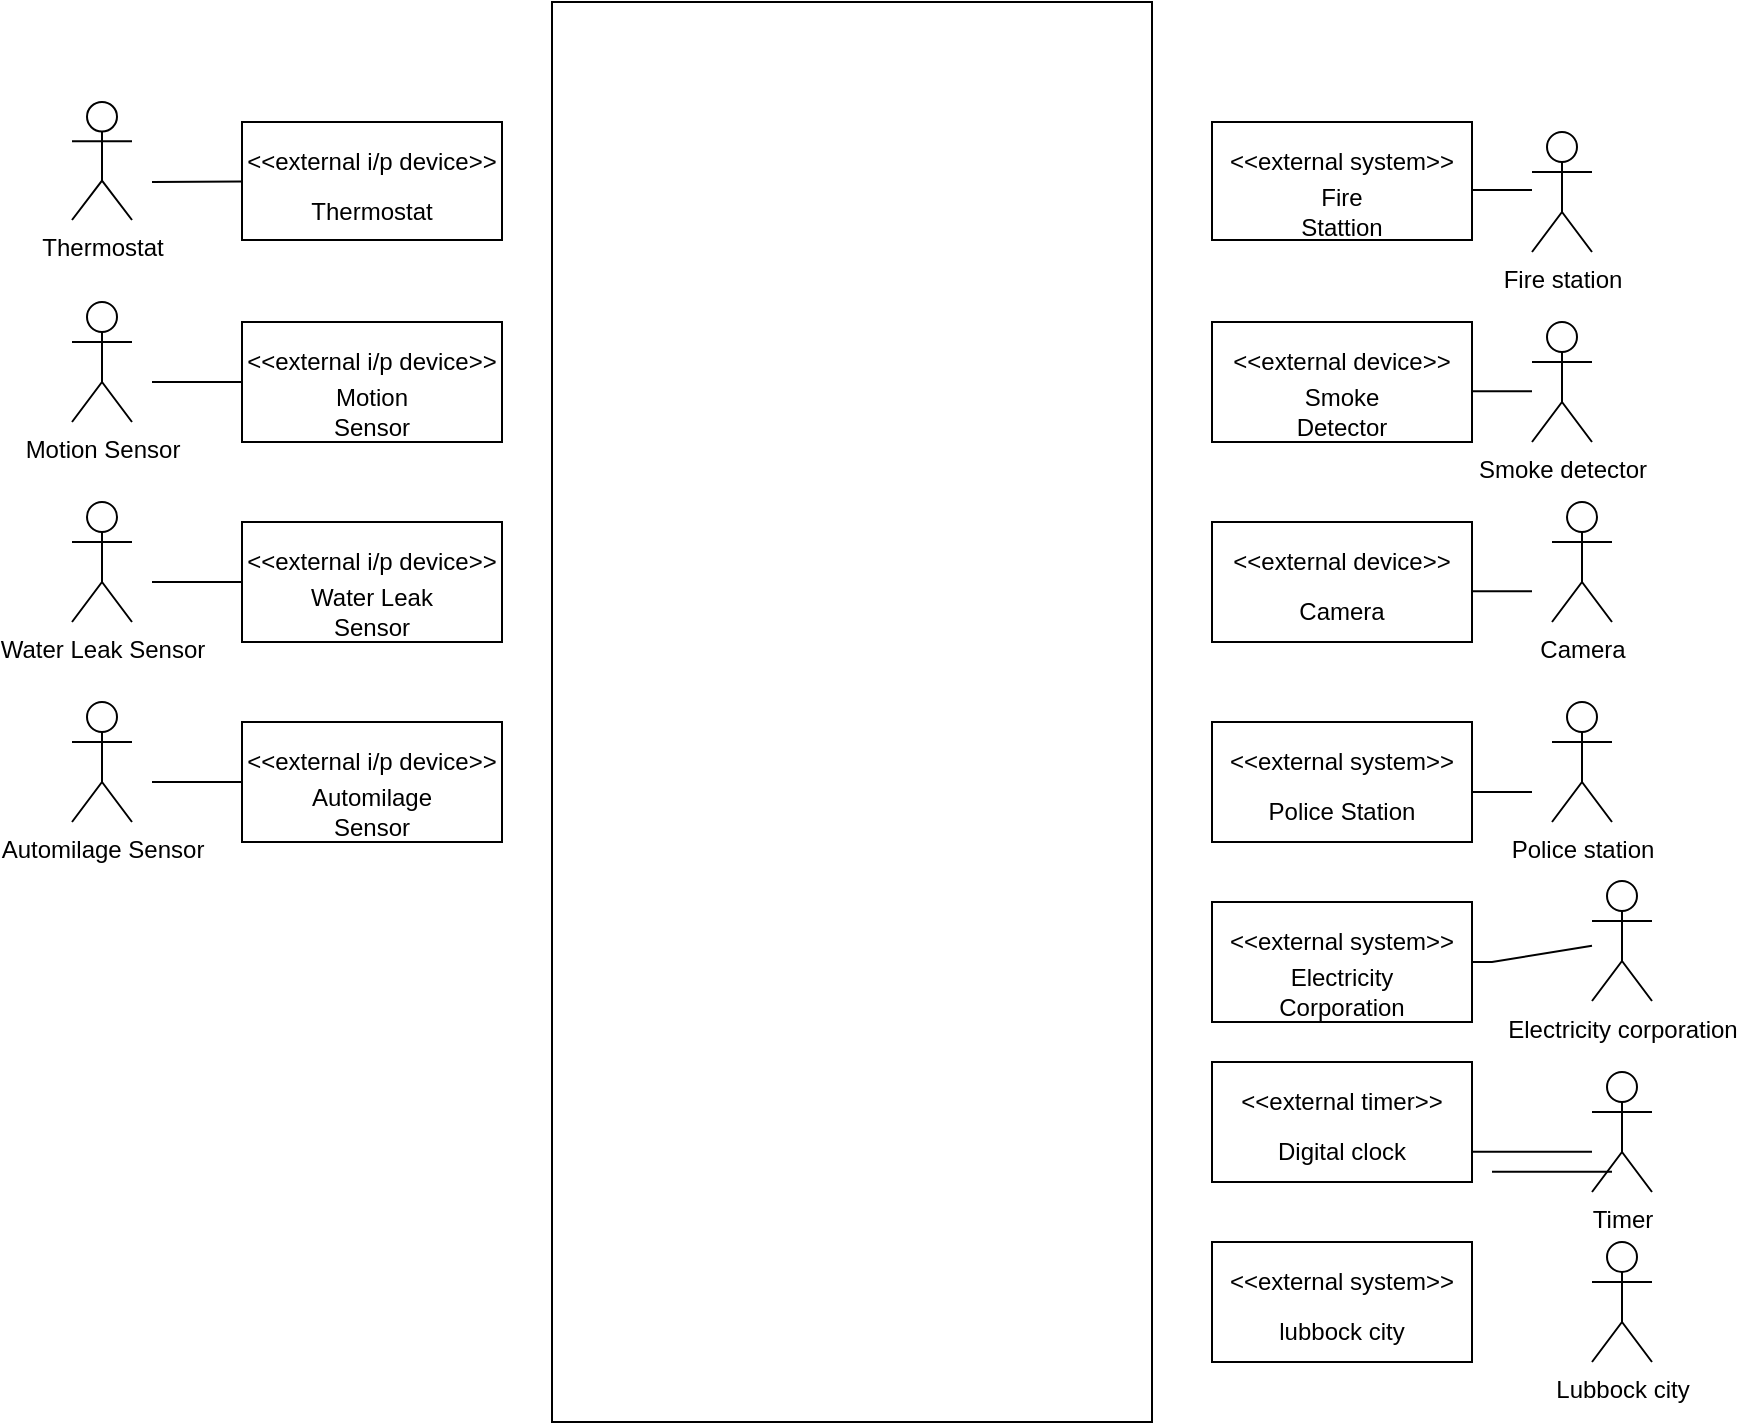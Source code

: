 <mxfile version="17.2.2" type="github">
  <diagram id="queUSnzOFaTcNsG4NoB8" name="Page-1">
    <mxGraphModel dx="2170" dy="1145" grid="1" gridSize="10" guides="1" tooltips="1" connect="1" arrows="1" fold="1" page="1" pageScale="1" pageWidth="850" pageHeight="1100" math="0" shadow="0">
      <root>
        <mxCell id="0" />
        <mxCell id="1" parent="0" />
        <mxCell id="kgD6vg8KvZ7phLuvpiB6-1" value="Thermostat&lt;br&gt;" style="shape=umlActor;verticalLabelPosition=bottom;verticalAlign=top;html=1;outlineConnect=0;" vertex="1" parent="1">
          <mxGeometry x="40" y="110" width="30" height="59" as="geometry" />
        </mxCell>
        <mxCell id="kgD6vg8KvZ7phLuvpiB6-2" value="" style="endArrow=none;html=1;rounded=0;" edge="1" parent="1" target="kgD6vg8KvZ7phLuvpiB6-3">
          <mxGeometry width="50" height="50" relative="1" as="geometry">
            <mxPoint x="80" y="150" as="sourcePoint" />
            <mxPoint x="140" y="150" as="targetPoint" />
          </mxGeometry>
        </mxCell>
        <mxCell id="kgD6vg8KvZ7phLuvpiB6-3" value="" style="rounded=0;whiteSpace=wrap;html=1;" vertex="1" parent="1">
          <mxGeometry x="125" y="120" width="130" height="59" as="geometry" />
        </mxCell>
        <mxCell id="kgD6vg8KvZ7phLuvpiB6-4" value="&amp;lt;&amp;lt;external i/p device&amp;gt;&amp;gt;" style="text;html=1;strokeColor=none;fillColor=none;align=center;verticalAlign=middle;whiteSpace=wrap;rounded=0;" vertex="1" parent="1">
          <mxGeometry x="125" y="125" width="130" height="29" as="geometry" />
        </mxCell>
        <mxCell id="kgD6vg8KvZ7phLuvpiB6-5" value="Thermostat" style="text;html=1;strokeColor=none;fillColor=none;align=center;verticalAlign=middle;whiteSpace=wrap;rounded=0;" vertex="1" parent="1">
          <mxGeometry x="160" y="150" width="60" height="29" as="geometry" />
        </mxCell>
        <mxCell id="kgD6vg8KvZ7phLuvpiB6-6" value="Motion Sensor" style="shape=umlActor;verticalLabelPosition=bottom;verticalAlign=top;html=1;outlineConnect=0;" vertex="1" parent="1">
          <mxGeometry x="40" y="210" width="30" height="60" as="geometry" />
        </mxCell>
        <mxCell id="kgD6vg8KvZ7phLuvpiB6-7" value="" style="endArrow=none;html=1;rounded=0;" edge="1" parent="1" target="kgD6vg8KvZ7phLuvpiB6-8">
          <mxGeometry width="50" height="50" relative="1" as="geometry">
            <mxPoint x="80" y="250" as="sourcePoint" />
            <mxPoint x="140" y="250" as="targetPoint" />
          </mxGeometry>
        </mxCell>
        <mxCell id="kgD6vg8KvZ7phLuvpiB6-8" value="" style="rounded=0;whiteSpace=wrap;html=1;" vertex="1" parent="1">
          <mxGeometry x="125" y="220" width="130" height="60" as="geometry" />
        </mxCell>
        <mxCell id="kgD6vg8KvZ7phLuvpiB6-9" value="&amp;lt;&amp;lt;external i/p device&amp;gt;&amp;gt;" style="text;html=1;strokeColor=none;fillColor=none;align=center;verticalAlign=middle;whiteSpace=wrap;rounded=0;" vertex="1" parent="1">
          <mxGeometry x="125" y="225" width="130" height="30" as="geometry" />
        </mxCell>
        <mxCell id="kgD6vg8KvZ7phLuvpiB6-10" value="Motion Sensor" style="text;html=1;strokeColor=none;fillColor=none;align=center;verticalAlign=middle;whiteSpace=wrap;rounded=0;" vertex="1" parent="1">
          <mxGeometry x="160" y="250" width="60" height="30" as="geometry" />
        </mxCell>
        <mxCell id="kgD6vg8KvZ7phLuvpiB6-16" value="Water Leak Sensor" style="shape=umlActor;verticalLabelPosition=bottom;verticalAlign=top;html=1;outlineConnect=0;" vertex="1" parent="1">
          <mxGeometry x="40" y="310" width="30" height="60" as="geometry" />
        </mxCell>
        <mxCell id="kgD6vg8KvZ7phLuvpiB6-17" value="" style="endArrow=none;html=1;rounded=0;" edge="1" parent="1" target="kgD6vg8KvZ7phLuvpiB6-18">
          <mxGeometry width="50" height="50" relative="1" as="geometry">
            <mxPoint x="80" y="350" as="sourcePoint" />
            <mxPoint x="140" y="350" as="targetPoint" />
          </mxGeometry>
        </mxCell>
        <mxCell id="kgD6vg8KvZ7phLuvpiB6-18" value="" style="rounded=0;whiteSpace=wrap;html=1;" vertex="1" parent="1">
          <mxGeometry x="125" y="320" width="130" height="60" as="geometry" />
        </mxCell>
        <mxCell id="kgD6vg8KvZ7phLuvpiB6-19" value="&amp;lt;&amp;lt;external i/p device&amp;gt;&amp;gt;" style="text;html=1;strokeColor=none;fillColor=none;align=center;verticalAlign=middle;whiteSpace=wrap;rounded=0;" vertex="1" parent="1">
          <mxGeometry x="125" y="325" width="130" height="30" as="geometry" />
        </mxCell>
        <mxCell id="kgD6vg8KvZ7phLuvpiB6-20" value="Water Leak Sensor" style="text;html=1;strokeColor=none;fillColor=none;align=center;verticalAlign=middle;whiteSpace=wrap;rounded=0;" vertex="1" parent="1">
          <mxGeometry x="150" y="350" width="80" height="30" as="geometry" />
        </mxCell>
        <mxCell id="kgD6vg8KvZ7phLuvpiB6-21" value="Automilage Sensor" style="shape=umlActor;verticalLabelPosition=bottom;verticalAlign=top;html=1;outlineConnect=0;" vertex="1" parent="1">
          <mxGeometry x="40" y="410" width="30" height="60" as="geometry" />
        </mxCell>
        <mxCell id="kgD6vg8KvZ7phLuvpiB6-22" value="" style="endArrow=none;html=1;rounded=0;" edge="1" parent="1" target="kgD6vg8KvZ7phLuvpiB6-23">
          <mxGeometry width="50" height="50" relative="1" as="geometry">
            <mxPoint x="80" y="450" as="sourcePoint" />
            <mxPoint x="140" y="450" as="targetPoint" />
          </mxGeometry>
        </mxCell>
        <mxCell id="kgD6vg8KvZ7phLuvpiB6-23" value="" style="rounded=0;whiteSpace=wrap;html=1;" vertex="1" parent="1">
          <mxGeometry x="125" y="420" width="130" height="60" as="geometry" />
        </mxCell>
        <mxCell id="kgD6vg8KvZ7phLuvpiB6-24" value="&amp;lt;&amp;lt;external i/p device&amp;gt;&amp;gt;" style="text;html=1;strokeColor=none;fillColor=none;align=center;verticalAlign=middle;whiteSpace=wrap;rounded=0;" vertex="1" parent="1">
          <mxGeometry x="125" y="425" width="130" height="30" as="geometry" />
        </mxCell>
        <mxCell id="kgD6vg8KvZ7phLuvpiB6-25" value="Automilage Sensor" style="text;html=1;strokeColor=none;fillColor=none;align=center;verticalAlign=middle;whiteSpace=wrap;rounded=0;" vertex="1" parent="1">
          <mxGeometry x="150" y="450" width="80" height="30" as="geometry" />
        </mxCell>
        <mxCell id="kgD6vg8KvZ7phLuvpiB6-448" value="" style="rounded=0;whiteSpace=wrap;html=1;" vertex="1" parent="1">
          <mxGeometry x="280" y="60" width="300" height="710" as="geometry" />
        </mxCell>
        <mxCell id="kgD6vg8KvZ7phLuvpiB6-449" value="" style="rounded=0;whiteSpace=wrap;html=1;" vertex="1" parent="1">
          <mxGeometry x="610" y="120" width="130" height="59" as="geometry" />
        </mxCell>
        <mxCell id="kgD6vg8KvZ7phLuvpiB6-450" value="&amp;lt;&amp;lt;external system&amp;gt;&amp;gt;" style="text;html=1;strokeColor=none;fillColor=none;align=center;verticalAlign=middle;whiteSpace=wrap;rounded=0;" vertex="1" parent="1">
          <mxGeometry x="610" y="125" width="130" height="29" as="geometry" />
        </mxCell>
        <mxCell id="kgD6vg8KvZ7phLuvpiB6-451" value="Fire Stattion" style="text;html=1;strokeColor=none;fillColor=none;align=center;verticalAlign=middle;whiteSpace=wrap;rounded=0;" vertex="1" parent="1">
          <mxGeometry x="645" y="150" width="60" height="29" as="geometry" />
        </mxCell>
        <mxCell id="kgD6vg8KvZ7phLuvpiB6-452" value="" style="rounded=0;whiteSpace=wrap;html=1;" vertex="1" parent="1">
          <mxGeometry x="610" y="220" width="130" height="60" as="geometry" />
        </mxCell>
        <mxCell id="kgD6vg8KvZ7phLuvpiB6-453" value="&amp;lt;&amp;lt;external device&amp;gt;&amp;gt;" style="text;html=1;strokeColor=none;fillColor=none;align=center;verticalAlign=middle;whiteSpace=wrap;rounded=0;" vertex="1" parent="1">
          <mxGeometry x="610" y="225" width="130" height="30" as="geometry" />
        </mxCell>
        <mxCell id="kgD6vg8KvZ7phLuvpiB6-454" value="Smoke Detector" style="text;html=1;strokeColor=none;fillColor=none;align=center;verticalAlign=middle;whiteSpace=wrap;rounded=0;" vertex="1" parent="1">
          <mxGeometry x="645" y="250" width="60" height="30" as="geometry" />
        </mxCell>
        <mxCell id="kgD6vg8KvZ7phLuvpiB6-455" value="" style="rounded=0;whiteSpace=wrap;html=1;" vertex="1" parent="1">
          <mxGeometry x="610" y="320" width="130" height="60" as="geometry" />
        </mxCell>
        <mxCell id="kgD6vg8KvZ7phLuvpiB6-456" value="&amp;lt;&amp;lt;external device&amp;gt;&amp;gt;" style="text;html=1;strokeColor=none;fillColor=none;align=center;verticalAlign=middle;whiteSpace=wrap;rounded=0;" vertex="1" parent="1">
          <mxGeometry x="610" y="325" width="130" height="30" as="geometry" />
        </mxCell>
        <mxCell id="kgD6vg8KvZ7phLuvpiB6-457" value="Camera" style="text;html=1;strokeColor=none;fillColor=none;align=center;verticalAlign=middle;whiteSpace=wrap;rounded=0;" vertex="1" parent="1">
          <mxGeometry x="635" y="350" width="80" height="30" as="geometry" />
        </mxCell>
        <mxCell id="kgD6vg8KvZ7phLuvpiB6-458" value="" style="rounded=0;whiteSpace=wrap;html=1;" vertex="1" parent="1">
          <mxGeometry x="610" y="420" width="130" height="60" as="geometry" />
        </mxCell>
        <mxCell id="kgD6vg8KvZ7phLuvpiB6-460" value="Police Station" style="text;html=1;strokeColor=none;fillColor=none;align=center;verticalAlign=middle;whiteSpace=wrap;rounded=0;" vertex="1" parent="1">
          <mxGeometry x="635" y="450" width="80" height="30" as="geometry" />
        </mxCell>
        <mxCell id="kgD6vg8KvZ7phLuvpiB6-461" value="&amp;lt;&amp;lt;external system&amp;gt;&amp;gt;" style="text;html=1;strokeColor=none;fillColor=none;align=center;verticalAlign=middle;whiteSpace=wrap;rounded=0;" vertex="1" parent="1">
          <mxGeometry x="610" y="425" width="130" height="29" as="geometry" />
        </mxCell>
        <mxCell id="kgD6vg8KvZ7phLuvpiB6-462" value="" style="rounded=0;whiteSpace=wrap;html=1;" vertex="1" parent="1">
          <mxGeometry x="610" y="510" width="130" height="60" as="geometry" />
        </mxCell>
        <mxCell id="kgD6vg8KvZ7phLuvpiB6-463" value="Electricity Corporation" style="text;html=1;strokeColor=none;fillColor=none;align=center;verticalAlign=middle;whiteSpace=wrap;rounded=0;" vertex="1" parent="1">
          <mxGeometry x="635" y="540" width="80" height="30" as="geometry" />
        </mxCell>
        <mxCell id="kgD6vg8KvZ7phLuvpiB6-464" value="&amp;lt;&amp;lt;external system&amp;gt;&amp;gt;" style="text;html=1;strokeColor=none;fillColor=none;align=center;verticalAlign=middle;whiteSpace=wrap;rounded=0;" vertex="1" parent="1">
          <mxGeometry x="610" y="515" width="130" height="29" as="geometry" />
        </mxCell>
        <mxCell id="kgD6vg8KvZ7phLuvpiB6-465" value="" style="rounded=0;whiteSpace=wrap;html=1;" vertex="1" parent="1">
          <mxGeometry x="610" y="590" width="130" height="60" as="geometry" />
        </mxCell>
        <mxCell id="kgD6vg8KvZ7phLuvpiB6-466" value="Digital clock" style="text;html=1;strokeColor=none;fillColor=none;align=center;verticalAlign=middle;whiteSpace=wrap;rounded=0;" vertex="1" parent="1">
          <mxGeometry x="635" y="620" width="80" height="30" as="geometry" />
        </mxCell>
        <mxCell id="kgD6vg8KvZ7phLuvpiB6-467" value="&amp;lt;&amp;lt;external timer&amp;gt;&amp;gt;" style="text;html=1;strokeColor=none;fillColor=none;align=center;verticalAlign=middle;whiteSpace=wrap;rounded=0;" vertex="1" parent="1">
          <mxGeometry x="610" y="595" width="130" height="29" as="geometry" />
        </mxCell>
        <mxCell id="kgD6vg8KvZ7phLuvpiB6-469" value="" style="rounded=0;whiteSpace=wrap;html=1;" vertex="1" parent="1">
          <mxGeometry x="610" y="680" width="130" height="60" as="geometry" />
        </mxCell>
        <mxCell id="kgD6vg8KvZ7phLuvpiB6-470" value="lubbock city" style="text;html=1;strokeColor=none;fillColor=none;align=center;verticalAlign=middle;whiteSpace=wrap;rounded=0;" vertex="1" parent="1">
          <mxGeometry x="635" y="710" width="80" height="30" as="geometry" />
        </mxCell>
        <mxCell id="kgD6vg8KvZ7phLuvpiB6-471" value="&amp;lt;&amp;lt;external system&amp;gt;&amp;gt;" style="text;html=1;strokeColor=none;fillColor=none;align=center;verticalAlign=middle;whiteSpace=wrap;rounded=0;" vertex="1" parent="1">
          <mxGeometry x="610" y="685" width="130" height="29" as="geometry" />
        </mxCell>
        <mxCell id="kgD6vg8KvZ7phLuvpiB6-473" value="" style="endArrow=none;html=1;rounded=0;entryX=1;entryY=1;entryDx=0;entryDy=0;" edge="1" parent="1" target="kgD6vg8KvZ7phLuvpiB6-450">
          <mxGeometry width="50" height="50" relative="1" as="geometry">
            <mxPoint x="770" y="154" as="sourcePoint" />
            <mxPoint x="410" y="230" as="targetPoint" />
          </mxGeometry>
        </mxCell>
        <mxCell id="kgD6vg8KvZ7phLuvpiB6-482" value="Fire station" style="shape=umlActor;verticalLabelPosition=bottom;verticalAlign=top;html=1;outlineConnect=0;" vertex="1" parent="1">
          <mxGeometry x="770" y="125" width="30" height="60" as="geometry" />
        </mxCell>
        <mxCell id="kgD6vg8KvZ7phLuvpiB6-483" value="Smoke detector" style="shape=umlActor;verticalLabelPosition=bottom;verticalAlign=top;html=1;outlineConnect=0;" vertex="1" parent="1">
          <mxGeometry x="770" y="220" width="30" height="60" as="geometry" />
        </mxCell>
        <mxCell id="kgD6vg8KvZ7phLuvpiB6-484" value="" style="endArrow=none;html=1;rounded=0;entryX=1;entryY=1;entryDx=0;entryDy=0;" edge="1" parent="1">
          <mxGeometry width="50" height="50" relative="1" as="geometry">
            <mxPoint x="770" y="254.65" as="sourcePoint" />
            <mxPoint x="740" y="254.65" as="targetPoint" />
            <Array as="points">
              <mxPoint x="750" y="254.65" />
            </Array>
          </mxGeometry>
        </mxCell>
        <mxCell id="kgD6vg8KvZ7phLuvpiB6-485" value="Electricity corporation" style="shape=umlActor;verticalLabelPosition=bottom;verticalAlign=top;html=1;outlineConnect=0;" vertex="1" parent="1">
          <mxGeometry x="800" y="499.5" width="30" height="60" as="geometry" />
        </mxCell>
        <mxCell id="kgD6vg8KvZ7phLuvpiB6-486" value="" style="endArrow=none;html=1;rounded=0;entryX=1;entryY=1;entryDx=0;entryDy=0;" edge="1" parent="1">
          <mxGeometry width="50" height="50" relative="1" as="geometry">
            <mxPoint x="770" y="354.65" as="sourcePoint" />
            <mxPoint x="740" y="354.65" as="targetPoint" />
            <Array as="points">
              <mxPoint x="750" y="354.65" />
            </Array>
          </mxGeometry>
        </mxCell>
        <mxCell id="kgD6vg8KvZ7phLuvpiB6-487" value="Camera" style="shape=umlActor;verticalLabelPosition=bottom;verticalAlign=top;html=1;outlineConnect=0;" vertex="1" parent="1">
          <mxGeometry x="780" y="310" width="30" height="60" as="geometry" />
        </mxCell>
        <mxCell id="kgD6vg8KvZ7phLuvpiB6-488" value="" style="endArrow=none;html=1;rounded=0;entryX=1;entryY=1;entryDx=0;entryDy=0;" edge="1" parent="1">
          <mxGeometry width="50" height="50" relative="1" as="geometry">
            <mxPoint x="770" y="455" as="sourcePoint" />
            <mxPoint x="740" y="455" as="targetPoint" />
            <Array as="points">
              <mxPoint x="750" y="455" />
            </Array>
          </mxGeometry>
        </mxCell>
        <mxCell id="kgD6vg8KvZ7phLuvpiB6-489" value="Police station" style="shape=umlActor;verticalLabelPosition=bottom;verticalAlign=top;html=1;outlineConnect=0;" vertex="1" parent="1">
          <mxGeometry x="780" y="410" width="30" height="60" as="geometry" />
        </mxCell>
        <mxCell id="kgD6vg8KvZ7phLuvpiB6-490" value="" style="endArrow=none;html=1;rounded=0;entryX=1;entryY=1;entryDx=0;entryDy=0;" edge="1" parent="1" source="kgD6vg8KvZ7phLuvpiB6-485">
          <mxGeometry width="50" height="50" relative="1" as="geometry">
            <mxPoint x="770" y="540" as="sourcePoint" />
            <mxPoint x="740" y="540" as="targetPoint" />
            <Array as="points">
              <mxPoint x="750" y="540" />
            </Array>
          </mxGeometry>
        </mxCell>
        <mxCell id="kgD6vg8KvZ7phLuvpiB6-491" value="Timer&lt;br&gt;" style="shape=umlActor;verticalLabelPosition=bottom;verticalAlign=top;html=1;outlineConnect=0;" vertex="1" parent="1">
          <mxGeometry x="800" y="595" width="30" height="60" as="geometry" />
        </mxCell>
        <mxCell id="kgD6vg8KvZ7phLuvpiB6-492" value="" style="endArrow=none;html=1;rounded=0;entryX=1;entryY=1;entryDx=0;entryDy=0;" edge="1" parent="1">
          <mxGeometry width="50" height="50" relative="1" as="geometry">
            <mxPoint x="800" y="634.82" as="sourcePoint" />
            <mxPoint x="740" y="634.82" as="targetPoint" />
            <Array as="points">
              <mxPoint x="750" y="634.82" />
            </Array>
          </mxGeometry>
        </mxCell>
        <mxCell id="kgD6vg8KvZ7phLuvpiB6-494" value="Lubbock city&lt;br&gt;" style="shape=umlActor;verticalLabelPosition=bottom;verticalAlign=top;html=1;outlineConnect=0;" vertex="1" parent="1">
          <mxGeometry x="800" y="680" width="30" height="60" as="geometry" />
        </mxCell>
        <mxCell id="kgD6vg8KvZ7phLuvpiB6-495" value="" style="endArrow=none;html=1;rounded=0;entryX=1;entryY=1;entryDx=0;entryDy=0;" edge="1" parent="1">
          <mxGeometry width="50" height="50" relative="1" as="geometry">
            <mxPoint x="810.0" y="644.82" as="sourcePoint" />
            <mxPoint x="750.0" y="644.82" as="targetPoint" />
            <Array as="points">
              <mxPoint x="760" y="644.82" />
            </Array>
          </mxGeometry>
        </mxCell>
      </root>
    </mxGraphModel>
  </diagram>
</mxfile>
